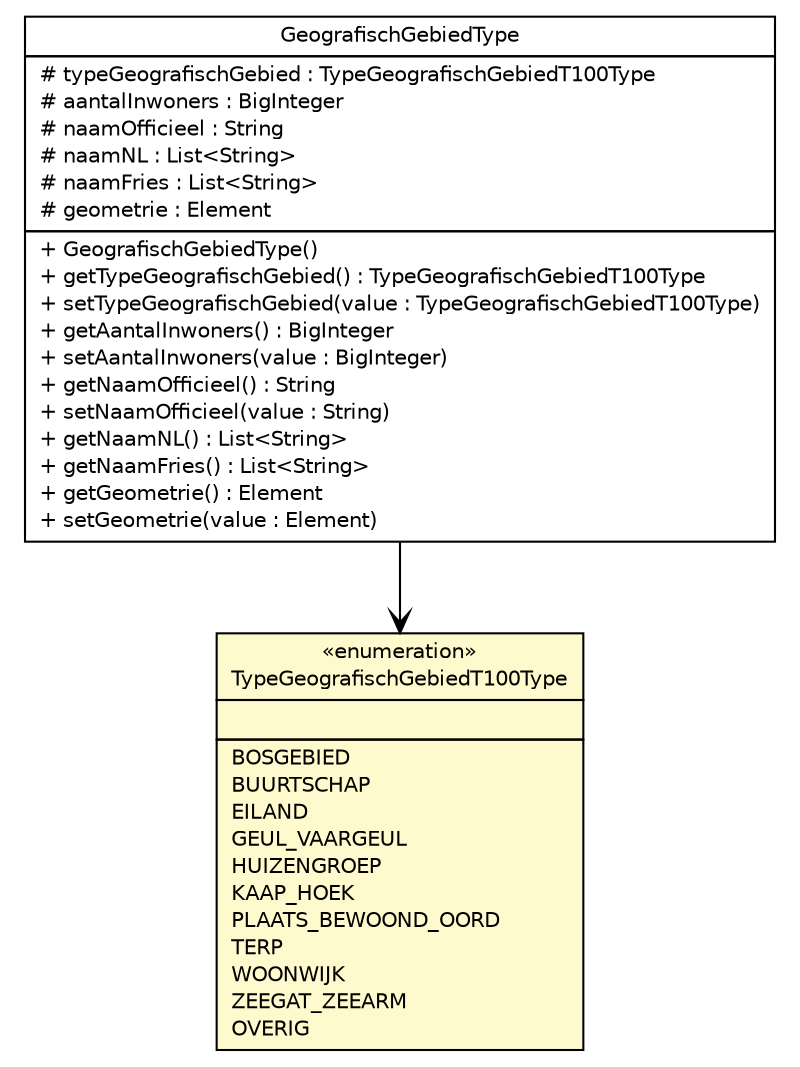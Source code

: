 #!/usr/local/bin/dot
#
# Class diagram 
# Generated by UMLGraph version R5_6-24-gf6e263 (http://www.umlgraph.org/)
#

digraph G {
	edge [fontname="Helvetica",fontsize=10,labelfontname="Helvetica",labelfontsize=10];
	node [fontname="Helvetica",fontsize=10,shape=plaintext];
	nodesep=0.25;
	ranksep=0.5;
	// nl.b3p.topnl.top100nl.TypeGeografischGebiedT100Type
	c40248 [label=<<table title="nl.b3p.topnl.top100nl.TypeGeografischGebiedT100Type" border="0" cellborder="1" cellspacing="0" cellpadding="2" port="p" bgcolor="lemonChiffon" href="./TypeGeografischGebiedT100Type.html">
		<tr><td><table border="0" cellspacing="0" cellpadding="1">
<tr><td align="center" balign="center"> &#171;enumeration&#187; </td></tr>
<tr><td align="center" balign="center"> TypeGeografischGebiedT100Type </td></tr>
		</table></td></tr>
		<tr><td><table border="0" cellspacing="0" cellpadding="1">
<tr><td align="left" balign="left">  </td></tr>
		</table></td></tr>
		<tr><td><table border="0" cellspacing="0" cellpadding="1">
<tr><td align="left" balign="left"> BOSGEBIED </td></tr>
<tr><td align="left" balign="left"> BUURTSCHAP </td></tr>
<tr><td align="left" balign="left"> EILAND </td></tr>
<tr><td align="left" balign="left"> GEUL_VAARGEUL </td></tr>
<tr><td align="left" balign="left"> HUIZENGROEP </td></tr>
<tr><td align="left" balign="left"> KAAP_HOEK </td></tr>
<tr><td align="left" balign="left"> PLAATS_BEWOOND_OORD </td></tr>
<tr><td align="left" balign="left"> TERP </td></tr>
<tr><td align="left" balign="left"> WOONWIJK </td></tr>
<tr><td align="left" balign="left"> ZEEGAT_ZEEARM </td></tr>
<tr><td align="left" balign="left"> OVERIG </td></tr>
		</table></td></tr>
		</table>>, URL="./TypeGeografischGebiedT100Type.html", fontname="Helvetica", fontcolor="black", fontsize=10.0];
	// nl.b3p.topnl.top100nl.GeografischGebiedType
	c40290 [label=<<table title="nl.b3p.topnl.top100nl.GeografischGebiedType" border="0" cellborder="1" cellspacing="0" cellpadding="2" port="p" href="./GeografischGebiedType.html">
		<tr><td><table border="0" cellspacing="0" cellpadding="1">
<tr><td align="center" balign="center"> GeografischGebiedType </td></tr>
		</table></td></tr>
		<tr><td><table border="0" cellspacing="0" cellpadding="1">
<tr><td align="left" balign="left"> # typeGeografischGebied : TypeGeografischGebiedT100Type </td></tr>
<tr><td align="left" balign="left"> # aantalInwoners : BigInteger </td></tr>
<tr><td align="left" balign="left"> # naamOfficieel : String </td></tr>
<tr><td align="left" balign="left"> # naamNL : List&lt;String&gt; </td></tr>
<tr><td align="left" balign="left"> # naamFries : List&lt;String&gt; </td></tr>
<tr><td align="left" balign="left"> # geometrie : Element </td></tr>
		</table></td></tr>
		<tr><td><table border="0" cellspacing="0" cellpadding="1">
<tr><td align="left" balign="left"> + GeografischGebiedType() </td></tr>
<tr><td align="left" balign="left"> + getTypeGeografischGebied() : TypeGeografischGebiedT100Type </td></tr>
<tr><td align="left" balign="left"> + setTypeGeografischGebied(value : TypeGeografischGebiedT100Type) </td></tr>
<tr><td align="left" balign="left"> + getAantalInwoners() : BigInteger </td></tr>
<tr><td align="left" balign="left"> + setAantalInwoners(value : BigInteger) </td></tr>
<tr><td align="left" balign="left"> + getNaamOfficieel() : String </td></tr>
<tr><td align="left" balign="left"> + setNaamOfficieel(value : String) </td></tr>
<tr><td align="left" balign="left"> + getNaamNL() : List&lt;String&gt; </td></tr>
<tr><td align="left" balign="left"> + getNaamFries() : List&lt;String&gt; </td></tr>
<tr><td align="left" balign="left"> + getGeometrie() : Element </td></tr>
<tr><td align="left" balign="left"> + setGeometrie(value : Element) </td></tr>
		</table></td></tr>
		</table>>, URL="./GeografischGebiedType.html", fontname="Helvetica", fontcolor="black", fontsize=10.0];
	// nl.b3p.topnl.top100nl.GeografischGebiedType NAVASSOC nl.b3p.topnl.top100nl.TypeGeografischGebiedT100Type
	c40290:p -> c40248:p [taillabel="", label="", headlabel="", fontname="Helvetica", fontcolor="black", fontsize=10.0, color="black", arrowhead=open];
}

